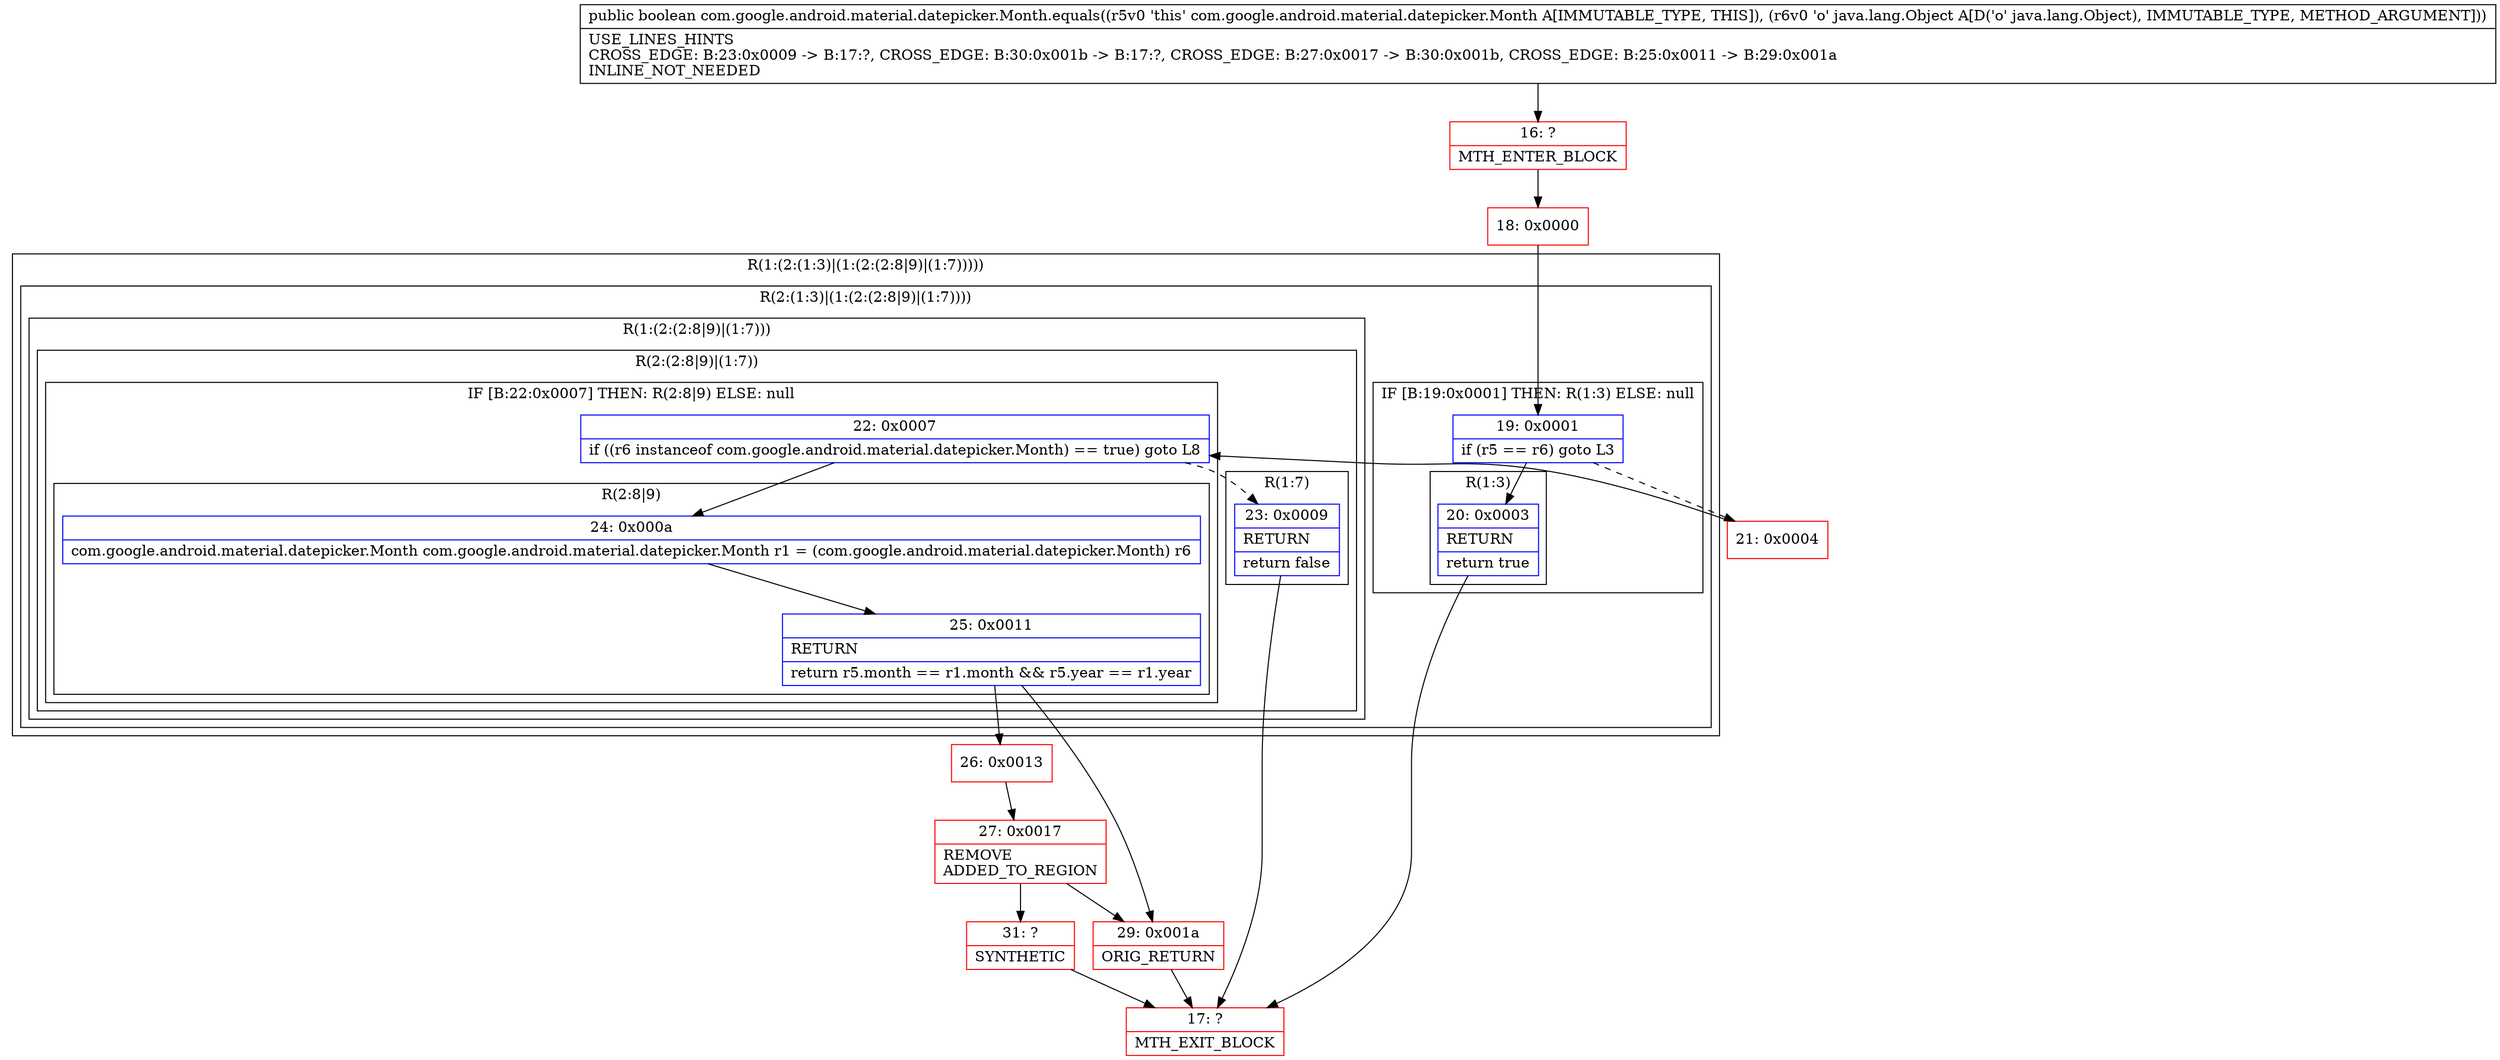 digraph "CFG forcom.google.android.material.datepicker.Month.equals(Ljava\/lang\/Object;)Z" {
subgraph cluster_Region_225525349 {
label = "R(1:(2:(1:3)|(1:(2:(2:8|9)|(1:7)))))";
node [shape=record,color=blue];
subgraph cluster_Region_730085396 {
label = "R(2:(1:3)|(1:(2:(2:8|9)|(1:7))))";
node [shape=record,color=blue];
subgraph cluster_IfRegion_1233741498 {
label = "IF [B:19:0x0001] THEN: R(1:3) ELSE: null";
node [shape=record,color=blue];
Node_19 [shape=record,label="{19\:\ 0x0001|if (r5 == r6) goto L3\l}"];
subgraph cluster_Region_212664357 {
label = "R(1:3)";
node [shape=record,color=blue];
Node_20 [shape=record,label="{20\:\ 0x0003|RETURN\l|return true\l}"];
}
}
subgraph cluster_Region_145458627 {
label = "R(1:(2:(2:8|9)|(1:7)))";
node [shape=record,color=blue];
subgraph cluster_Region_48584794 {
label = "R(2:(2:8|9)|(1:7))";
node [shape=record,color=blue];
subgraph cluster_IfRegion_5984778 {
label = "IF [B:22:0x0007] THEN: R(2:8|9) ELSE: null";
node [shape=record,color=blue];
Node_22 [shape=record,label="{22\:\ 0x0007|if ((r6 instanceof com.google.android.material.datepicker.Month) == true) goto L8\l}"];
subgraph cluster_Region_1085477052 {
label = "R(2:8|9)";
node [shape=record,color=blue];
Node_24 [shape=record,label="{24\:\ 0x000a|com.google.android.material.datepicker.Month com.google.android.material.datepicker.Month r1 = (com.google.android.material.datepicker.Month) r6\l}"];
Node_25 [shape=record,label="{25\:\ 0x0011|RETURN\l|return r5.month == r1.month && r5.year == r1.year\l}"];
}
}
subgraph cluster_Region_1679021580 {
label = "R(1:7)";
node [shape=record,color=blue];
Node_23 [shape=record,label="{23\:\ 0x0009|RETURN\l|return false\l}"];
}
}
}
}
}
Node_16 [shape=record,color=red,label="{16\:\ ?|MTH_ENTER_BLOCK\l}"];
Node_18 [shape=record,color=red,label="{18\:\ 0x0000}"];
Node_17 [shape=record,color=red,label="{17\:\ ?|MTH_EXIT_BLOCK\l}"];
Node_21 [shape=record,color=red,label="{21\:\ 0x0004}"];
Node_26 [shape=record,color=red,label="{26\:\ 0x0013}"];
Node_27 [shape=record,color=red,label="{27\:\ 0x0017|REMOVE\lADDED_TO_REGION\l}"];
Node_31 [shape=record,color=red,label="{31\:\ ?|SYNTHETIC\l}"];
Node_29 [shape=record,color=red,label="{29\:\ 0x001a|ORIG_RETURN\l}"];
MethodNode[shape=record,label="{public boolean com.google.android.material.datepicker.Month.equals((r5v0 'this' com.google.android.material.datepicker.Month A[IMMUTABLE_TYPE, THIS]), (r6v0 'o' java.lang.Object A[D('o' java.lang.Object), IMMUTABLE_TYPE, METHOD_ARGUMENT]))  | USE_LINES_HINTS\lCROSS_EDGE: B:23:0x0009 \-\> B:17:?, CROSS_EDGE: B:30:0x001b \-\> B:17:?, CROSS_EDGE: B:27:0x0017 \-\> B:30:0x001b, CROSS_EDGE: B:25:0x0011 \-\> B:29:0x001a\lINLINE_NOT_NEEDED\l}"];
MethodNode -> Node_16;Node_19 -> Node_20;
Node_19 -> Node_21[style=dashed];
Node_20 -> Node_17;
Node_22 -> Node_23[style=dashed];
Node_22 -> Node_24;
Node_24 -> Node_25;
Node_25 -> Node_26;
Node_25 -> Node_29;
Node_23 -> Node_17;
Node_16 -> Node_18;
Node_18 -> Node_19;
Node_21 -> Node_22;
Node_26 -> Node_27;
Node_27 -> Node_29;
Node_27 -> Node_31;
Node_31 -> Node_17;
Node_29 -> Node_17;
}


